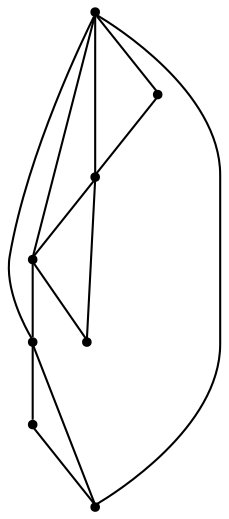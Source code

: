 graph {
  node [shape=point,comment="{\"directed\":false,\"doi\":\"10.4230/LIPIcs.GD.2024.14\",\"figure\":\"1 (3)\"}"]

  v0 [pos="1902.0905475437203,689.1290053029227"]
  v1 [pos="1972.4641375419587,618.7722921608298"]
  v2 [pos="1972.4641375419587,519.2727971078607"]
  v3 [pos="1902.0905475437203,448.9160839657678"]
  v4 [pos="1732.1896520553364,618.7722921608298"]
  v5 [pos="1802.5632420535749,689.1290053029227"]
  v6 [pos="1802.5632420535749,448.9160839657678"]
  v7 [pos="1732.1896520553364,519.2727971078607"]

  v0 -- v5 [id="-1",pos="1902.0905475437203,689.1290053029227 1886.773928489055,695.5200303437955 1869.9601587352445,699.0291966680602 1852.3267358091384,699.0291966680602 1834.6926380998175,699.0291966680602 1817.878251530567,695.5197493350834 1802.5632420535749,689.1290053029227"]
  v1 -- v0 [id="-2",pos="1972.4641375419587,618.7722921608298 1959.3135348373917,650.5659584319308 1933.8903146952093,675.9836574717058 1902.0905475437203,689.1290053029227"]
  v4 -- v0 [id="-3",pos="1732.1896520553364,618.7722921608298 1902.0905475437203,689.1290053029227 1902.0905475437203,689.1290053029227 1902.0905475437203,689.1290053029227"]
  v7 -- v0 [id="-4",pos="1732.1896520553364,519.2727971078607 1902.0905475437203,689.1290053029227 1902.0905475437203,689.1290053029227 1902.0905475437203,689.1290053029227"]
  v7 -- v3 [id="-5",pos="1732.1896520553364,519.2727971078607 1902.0905475437203,448.9160839657678 1902.0905475437203,448.9160839657678 1902.0905475437203,448.9160839657678"]
  v7 -- v1 [id="-7",pos="1732.1896520553364,519.2727971078607 1972.4641375419587,618.7722921608298 1972.4641375419587,618.7722921608298 1972.4641375419587,618.7722921608298"]
  v3 -- v1 [id="-8",pos="1902.0905475437203,448.9160839657678 1972.4641375419587,618.7722921608298 1972.4641375419587,618.7722921608298 1972.4641375419587,618.7722921608298"]
  v1 -- v2 [id="-10",pos="1972.4641375419587,618.7722921608298 1978.8530489295467,603.4613032575077 1982.3626017917354,586.6526144816548 1982.3626017917354,569.024579212016 1982.3626017917354,551.3947690078278 1978.852746221225,534.5848742596252 1972.4641375419587,519.2727971078607"]
  v7 -- v6 [id="-12",pos="1732.1896520553364,519.2727971078607 1745.3400901413552,487.48112186438004 1770.7630465876632,462.06454305250645 1802.5632420535749,448.9160839657678"]
  v7 -- v4 [id="-13",pos="1732.1896520553364,519.2727971078607 1725.8005802454281,534.5861786307283 1722.2909970181486,551.3954530035805 1722.2909970181488,569.024579212016 1722.2909970181488,586.6519152934156 1725.8002714840914,603.4599698759152 1732.1896520553364,618.7722921608298"]
  v6 -- v3 [id="-15",pos="1802.5632420535749,448.9160839657678 1817.8792057522487,442.52896076735715 1834.6931384697436,439.01996175597174 1852.3267358091384,439.01996175597174 1869.9597339222664,439.01996175597174 1886.7731183557269,442.52870985665095 1902.0905475437203,448.9160839657678"]
  v5 -- v4 [id="-16",pos="1802.5632420535749,689.1290053029227 1770.7616760375242,675.9824233425446 1745.3388306842664,650.5643719346422 1732.1896520553364,618.7722921608298"]
  v3 -- v2 [id="-20",pos="1902.0905475437203,448.9160839657678 1933.889062490717,462.0634195687014 1959.3123238023882,487.47962229079303 1972.4641375419587,519.2727971078607"]
}